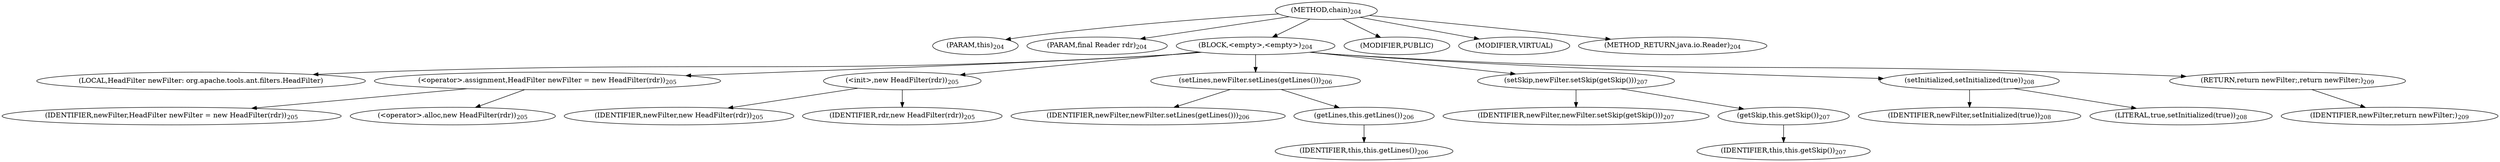 digraph "chain" {  
"277" [label = <(METHOD,chain)<SUB>204</SUB>> ]
"19" [label = <(PARAM,this)<SUB>204</SUB>> ]
"278" [label = <(PARAM,final Reader rdr)<SUB>204</SUB>> ]
"279" [label = <(BLOCK,&lt;empty&gt;,&lt;empty&gt;)<SUB>204</SUB>> ]
"17" [label = <(LOCAL,HeadFilter newFilter: org.apache.tools.ant.filters.HeadFilter)> ]
"280" [label = <(&lt;operator&gt;.assignment,HeadFilter newFilter = new HeadFilter(rdr))<SUB>205</SUB>> ]
"281" [label = <(IDENTIFIER,newFilter,HeadFilter newFilter = new HeadFilter(rdr))<SUB>205</SUB>> ]
"282" [label = <(&lt;operator&gt;.alloc,new HeadFilter(rdr))<SUB>205</SUB>> ]
"283" [label = <(&lt;init&gt;,new HeadFilter(rdr))<SUB>205</SUB>> ]
"16" [label = <(IDENTIFIER,newFilter,new HeadFilter(rdr))<SUB>205</SUB>> ]
"284" [label = <(IDENTIFIER,rdr,new HeadFilter(rdr))<SUB>205</SUB>> ]
"285" [label = <(setLines,newFilter.setLines(getLines()))<SUB>206</SUB>> ]
"286" [label = <(IDENTIFIER,newFilter,newFilter.setLines(getLines()))<SUB>206</SUB>> ]
"287" [label = <(getLines,this.getLines())<SUB>206</SUB>> ]
"18" [label = <(IDENTIFIER,this,this.getLines())<SUB>206</SUB>> ]
"288" [label = <(setSkip,newFilter.setSkip(getSkip()))<SUB>207</SUB>> ]
"289" [label = <(IDENTIFIER,newFilter,newFilter.setSkip(getSkip()))<SUB>207</SUB>> ]
"290" [label = <(getSkip,this.getSkip())<SUB>207</SUB>> ]
"20" [label = <(IDENTIFIER,this,this.getSkip())<SUB>207</SUB>> ]
"291" [label = <(setInitialized,setInitialized(true))<SUB>208</SUB>> ]
"292" [label = <(IDENTIFIER,newFilter,setInitialized(true))<SUB>208</SUB>> ]
"293" [label = <(LITERAL,true,setInitialized(true))<SUB>208</SUB>> ]
"294" [label = <(RETURN,return newFilter;,return newFilter;)<SUB>209</SUB>> ]
"295" [label = <(IDENTIFIER,newFilter,return newFilter;)<SUB>209</SUB>> ]
"296" [label = <(MODIFIER,PUBLIC)> ]
"297" [label = <(MODIFIER,VIRTUAL)> ]
"298" [label = <(METHOD_RETURN,java.io.Reader)<SUB>204</SUB>> ]
  "277" -> "19" 
  "277" -> "278" 
  "277" -> "279" 
  "277" -> "296" 
  "277" -> "297" 
  "277" -> "298" 
  "279" -> "17" 
  "279" -> "280" 
  "279" -> "283" 
  "279" -> "285" 
  "279" -> "288" 
  "279" -> "291" 
  "279" -> "294" 
  "280" -> "281" 
  "280" -> "282" 
  "283" -> "16" 
  "283" -> "284" 
  "285" -> "286" 
  "285" -> "287" 
  "287" -> "18" 
  "288" -> "289" 
  "288" -> "290" 
  "290" -> "20" 
  "291" -> "292" 
  "291" -> "293" 
  "294" -> "295" 
}
